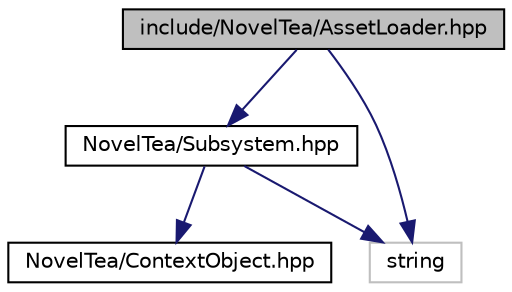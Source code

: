 digraph "include/NovelTea/AssetLoader.hpp"
{
 // LATEX_PDF_SIZE
  bgcolor="transparent";
  edge [fontname="Helvetica",fontsize="10",labelfontname="Helvetica",labelfontsize="10"];
  node [fontname="Helvetica",fontsize="10",shape=record];
  Node1 [label="include/NovelTea/AssetLoader.hpp",height=0.2,width=0.4,color="black", fillcolor="grey75", style="filled", fontcolor="black",tooltip=" "];
  Node1 -> Node2 [color="midnightblue",fontsize="10",style="solid",fontname="Helvetica"];
  Node2 [label="NovelTea/Subsystem.hpp",height=0.2,width=0.4,color="black",URL="$_subsystem_8hpp.htm",tooltip=" "];
  Node2 -> Node3 [color="midnightblue",fontsize="10",style="solid",fontname="Helvetica"];
  Node3 [label="NovelTea/ContextObject.hpp",height=0.2,width=0.4,color="black",URL="$_context_object_8hpp.htm",tooltip=" "];
  Node2 -> Node4 [color="midnightblue",fontsize="10",style="solid",fontname="Helvetica"];
  Node4 [label="string",height=0.2,width=0.4,color="grey75",tooltip=" "];
  Node1 -> Node4 [color="midnightblue",fontsize="10",style="solid",fontname="Helvetica"];
}

